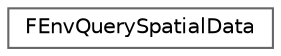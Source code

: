 digraph "Graphical Class Hierarchy"
{
 // INTERACTIVE_SVG=YES
 // LATEX_PDF_SIZE
  bgcolor="transparent";
  edge [fontname=Helvetica,fontsize=10,labelfontname=Helvetica,labelfontsize=10];
  node [fontname=Helvetica,fontsize=10,shape=box,height=0.2,width=0.4];
  rankdir="LR";
  Node0 [id="Node000000",label="FEnvQuerySpatialData",height=0.2,width=0.4,color="grey40", fillcolor="white", style="filled",URL="$d6/d74/structFEnvQuerySpatialData.html",tooltip=" "];
}
